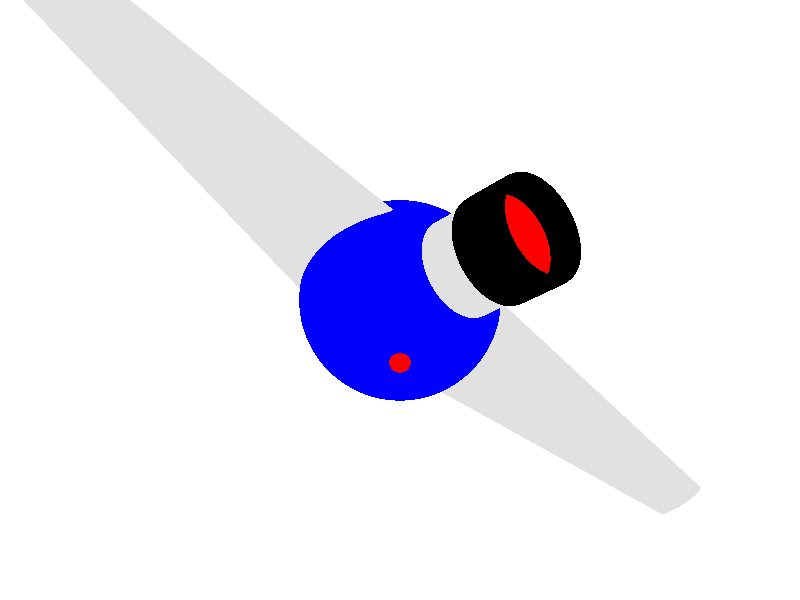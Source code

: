 #include "colors.inc"
#include "shapes.inc"
#include "shapes2.inc"
#include "consts.inc"
#include "glass.inc"
#include "textures.inc"

background { White }

camera {
  location <-5, -10, -5>
  look_at <0, 0, 0> 
  angle 36
}

light_source {
	<1000, 1000, 0> White
}

#declare rawdronehead =
      intersection { 
          sphere{< 0,0,0>,1}
          box{<-1,-1,-1>,<1,0.4,1>}
        }



#declare Wing =
union{
 cone  { <0,0,0>, 2.40,<0,9.50,0>, 1.00}
	sphere{ <0,0,0>, 0.80  scale<1,0.15,1> translate<0,3.50,0>}
 scale <1,1,0.15>
}

#declare Wings =
union{ object{ Wing  rotate< 83,-90,0>}
       object{ Wing  rotate<-83,-90,0>}
     } 

#declare DroneCam =
union{
object{
 				Disk_Z 
						scale <0.5,0.5,0.5>
				 		texture{
                Chrome_Metal
                pigment{color Grey}
								finish {phong 1 }
						} 
						rotate<0,0,0>
						translate<0,0,-1>
		}
    object{
        Disk_Z
          scale<0.5,0.5,0.1>
          texture{
								pigment{color Red}
								finish {phong 1 
                        reflection 0.5}
						} 
						rotate<0,0,0>
						translate<0,0,-1.5>
		}

		object{ Supertorus(
  			1.00, 0.1,// R_Major, R_Minor,
  			1.00, 0.25,// Maj_Control, Min_Control,
  			0.001,1	)// Accuracy, Max_Gradient)

        texture{
          pigment{ color Black}
          finish { phong 1}
        }

        scale<0.5,3,0.5>
        rotate<90,0,0>
        translate<0,0,-1.6>
		}
}



#declare drone =
union{	 
		object{rawdronehead
  	  	texture{Brass_Metal
            pigment{color Blue}
            finish{phong 40}
  	  	}
		}
	
	object{DroneCam
		rotate<-20,0,0>
		translate<0,0,0>
	}

	light_source{<0,-1,0> color Red*1
     looks_like{
           sphere{ <0,0,0>,0.1
                   texture{
                   pigment{color Red}
                   finish {ambient 0.9
                            diffuse 0.1
														phong 250}
                   } 
           } 
     } 
 }
					
	object{Wings
						 		texture{
                Chrome_Metal
                pigment{color Grey}
								finish {phong 1 }
						} 
		scale<0.5,0.5,0.3>
		translate<0,0,0>
	}
}

  object{drone translate<0.0,0.0,0.0>}
